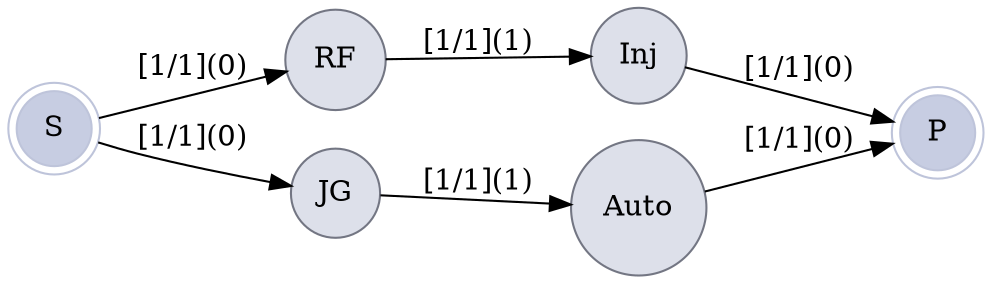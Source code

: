 digraph finite_state_machine {
 rankdir=LR;
	size="8,5";
node [shape = doublecircle, style=filled, fillcolor="#c7cde2", color="#bec4da"]; S;
node [shape = doublecircle, style=filled, fillcolor="#c7cde2", color="#bec4da"]; P;
node [shape = circle, style=filled, fillcolor="#dde0ea", color="#737683"];
"Inj" -> P [ label = "[1/1](0)"];
"Auto" -> P [ label = "[1/1](0)"];
"RF" -> "Inj" [ label = "[1/1](1)"];
S -> "RF" [ label = "[1/1](0)"];
S -> "JG" [ label = "[1/1](0)"];
"JG" -> "Auto" [ label = "[1/1](1)"];
}
